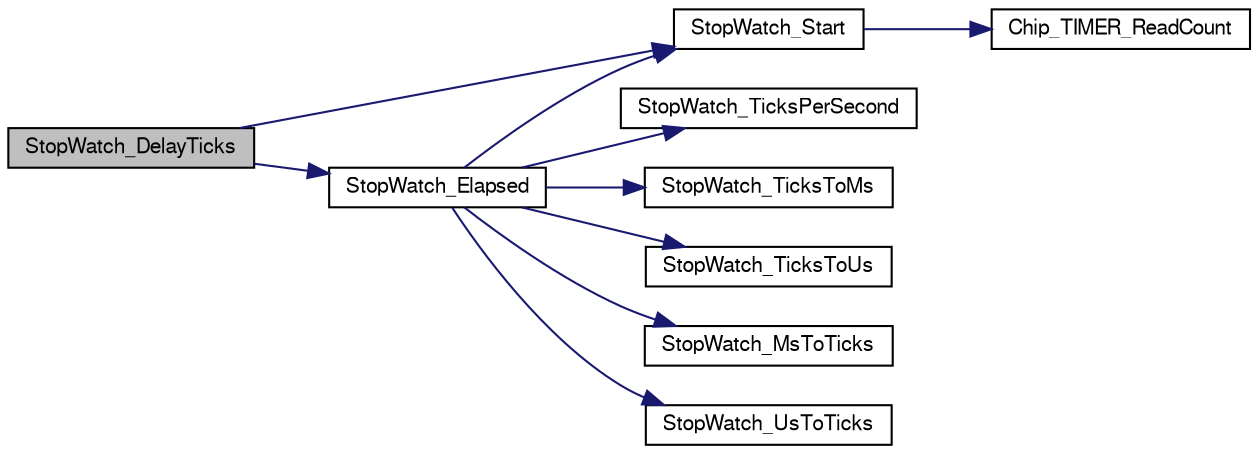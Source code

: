 digraph "StopWatch_DelayTicks"
{
  edge [fontname="FreeSans",fontsize="10",labelfontname="FreeSans",labelfontsize="10"];
  node [fontname="FreeSans",fontsize="10",shape=record];
  rankdir="LR";
  Node1 [label="StopWatch_DelayTicks",height=0.2,width=0.4,color="black", fillcolor="grey75", style="filled", fontcolor="black"];
  Node1 -> Node2 [color="midnightblue",fontsize="10",style="solid"];
  Node2 [label="StopWatch_Start",height=0.2,width=0.4,color="black", fillcolor="white", style="filled",URL="$group__Stop__Watch.html#ga0dbab611d6cbdd4faad5018131aca140",tooltip="Start a stopwatch. "];
  Node2 -> Node3 [color="midnightblue",fontsize="10",style="solid"];
  Node3 [label="Chip_TIMER_ReadCount",height=0.2,width=0.4,color="black", fillcolor="white", style="filled",URL="$group__TIMER__17XX__40XX.html#ga6050d4da70d679696b3af922b8c1a6ac",tooltip="Returns the current timer count. "];
  Node1 -> Node4 [color="midnightblue",fontsize="10",style="solid"];
  Node4 [label="StopWatch_Elapsed",height=0.2,width=0.4,color="black", fillcolor="white", style="filled",URL="$group__Stop__Watch.html#ga0a0b6b9a4391ae5f4fcccb22a2a35f73",tooltip="Returns number of ticks elapsed since stopwatch was started. "];
  Node4 -> Node2 [color="midnightblue",fontsize="10",style="solid"];
  Node4 -> Node5 [color="midnightblue",fontsize="10",style="solid"];
  Node5 [label="StopWatch_TicksPerSecond",height=0.2,width=0.4,color="black", fillcolor="white", style="filled",URL="$group__Stop__Watch.html#gae780d65d75ed3ca6dbd33389479eed9f",tooltip="Returns number of ticks per second of the stopwatch timer. "];
  Node4 -> Node6 [color="midnightblue",fontsize="10",style="solid"];
  Node6 [label="StopWatch_TicksToMs",height=0.2,width=0.4,color="black", fillcolor="white", style="filled",URL="$group__Stop__Watch.html#gab62ee68f7b01b5c14b0d19c3c391ca02",tooltip="Converts from stopwatch ticks to mS. "];
  Node4 -> Node7 [color="midnightblue",fontsize="10",style="solid"];
  Node7 [label="StopWatch_TicksToUs",height=0.2,width=0.4,color="black", fillcolor="white", style="filled",URL="$group__Stop__Watch.html#ga76fc3c7b473615677932efe3e5d0e142",tooltip="Converts from stopwatch ticks to uS. "];
  Node4 -> Node8 [color="midnightblue",fontsize="10",style="solid"];
  Node8 [label="StopWatch_MsToTicks",height=0.2,width=0.4,color="black", fillcolor="white", style="filled",URL="$group__Stop__Watch.html#ga00f0c8411acd07344c7dd3cac8ec6d3e",tooltip="Converts from mS to stopwatch ticks. "];
  Node4 -> Node9 [color="midnightblue",fontsize="10",style="solid"];
  Node9 [label="StopWatch_UsToTicks",height=0.2,width=0.4,color="black", fillcolor="white", style="filled",URL="$group__Stop__Watch.html#ga65ab3801fdb76aab8879a0698fc4df45",tooltip="Converts from uS to stopwatch ticks. "];
}
